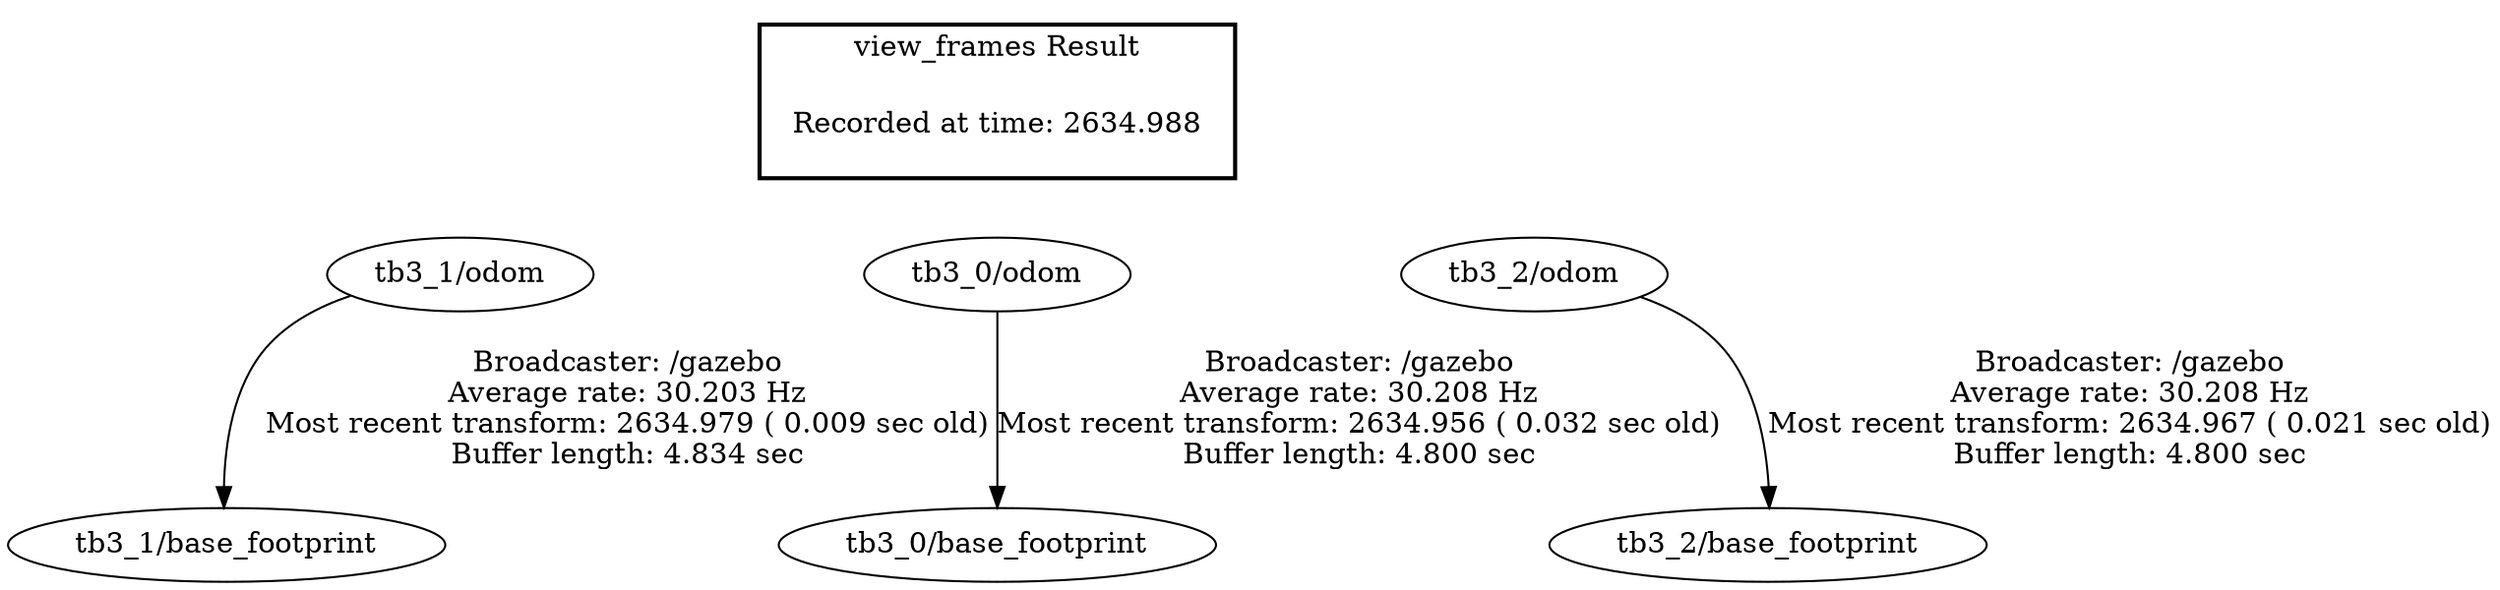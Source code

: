 digraph G {
"tb3_1/odom" -> "tb3_1/base_footprint"[label="Broadcaster: /gazebo\nAverage rate: 30.203 Hz\nMost recent transform: 2634.979 ( 0.009 sec old)\nBuffer length: 4.834 sec\n"];
"tb3_0/odom" -> "tb3_0/base_footprint"[label="Broadcaster: /gazebo\nAverage rate: 30.208 Hz\nMost recent transform: 2634.956 ( 0.032 sec old)\nBuffer length: 4.800 sec\n"];
"tb3_2/odom" -> "tb3_2/base_footprint"[label="Broadcaster: /gazebo\nAverage rate: 30.208 Hz\nMost recent transform: 2634.967 ( 0.021 sec old)\nBuffer length: 4.800 sec\n"];
edge [style=invis];
 subgraph cluster_legend { style=bold; color=black; label ="view_frames Result";
"Recorded at time: 2634.988"[ shape=plaintext ] ;
 }->"tb3_1/odom";
edge [style=invis];
 subgraph cluster_legend { style=bold; color=black; label ="view_frames Result";
"Recorded at time: 2634.988"[ shape=plaintext ] ;
 }->"tb3_0/odom";
edge [style=invis];
 subgraph cluster_legend { style=bold; color=black; label ="view_frames Result";
"Recorded at time: 2634.988"[ shape=plaintext ] ;
 }->"tb3_2/odom";
}